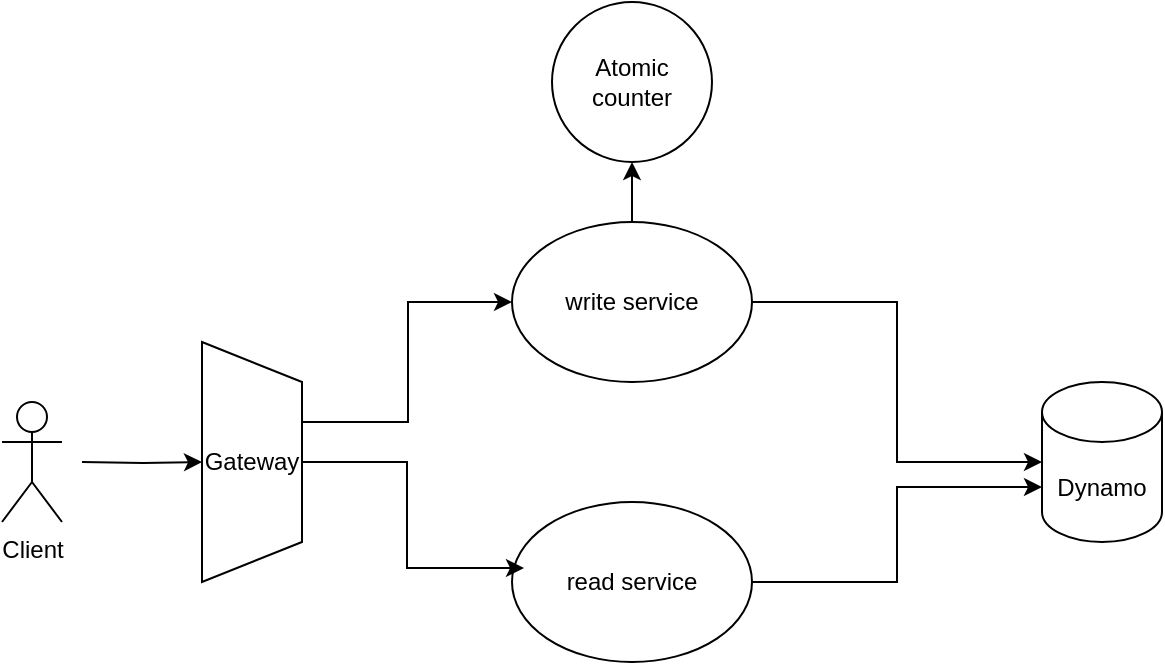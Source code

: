 <mxfile version="26.2.14">
  <diagram name="Page-1" id="HIHJW5go3T7uCI4LzSzF">
    <mxGraphModel dx="1018" dy="655" grid="1" gridSize="10" guides="1" tooltips="1" connect="1" arrows="1" fold="1" page="1" pageScale="1" pageWidth="850" pageHeight="1100" math="0" shadow="0">
      <root>
        <mxCell id="0" />
        <mxCell id="1" parent="0" />
        <mxCell id="sSYQgpPVTo7JMk-Y0rrn-1" value="Dynamo" style="shape=cylinder3;whiteSpace=wrap;html=1;boundedLbl=1;backgroundOutline=1;size=15;" vertex="1" parent="1">
          <mxGeometry x="630" y="280" width="60" height="80" as="geometry" />
        </mxCell>
        <mxCell id="sSYQgpPVTo7JMk-Y0rrn-4" style="edgeStyle=orthogonalEdgeStyle;rounded=0;orthogonalLoop=1;jettySize=auto;html=1;exitX=1;exitY=0.5;exitDx=0;exitDy=0;" edge="1" parent="1" target="sSYQgpPVTo7JMk-Y0rrn-3">
          <mxGeometry relative="1" as="geometry">
            <mxPoint x="150" y="320" as="sourcePoint" />
          </mxGeometry>
        </mxCell>
        <mxCell id="sSYQgpPVTo7JMk-Y0rrn-7" style="edgeStyle=orthogonalEdgeStyle;rounded=0;orthogonalLoop=1;jettySize=auto;html=1;entryX=0;entryY=0.5;entryDx=0;entryDy=0;" edge="1" parent="1" source="sSYQgpPVTo7JMk-Y0rrn-3" target="sSYQgpPVTo7JMk-Y0rrn-5">
          <mxGeometry relative="1" as="geometry">
            <Array as="points">
              <mxPoint x="313" y="300" />
              <mxPoint x="313" y="240" />
            </Array>
          </mxGeometry>
        </mxCell>
        <mxCell id="sSYQgpPVTo7JMk-Y0rrn-3" value="Gateway" style="shape=trapezoid;perimeter=trapezoidPerimeter;whiteSpace=wrap;html=1;fixedSize=1;direction=south;" vertex="1" parent="1">
          <mxGeometry x="210" y="260" width="50" height="120" as="geometry" />
        </mxCell>
        <mxCell id="sSYQgpPVTo7JMk-Y0rrn-11" style="edgeStyle=orthogonalEdgeStyle;rounded=0;orthogonalLoop=1;jettySize=auto;html=1;exitX=0.5;exitY=0;exitDx=0;exitDy=0;" edge="1" parent="1" source="sSYQgpPVTo7JMk-Y0rrn-5" target="sSYQgpPVTo7JMk-Y0rrn-12">
          <mxGeometry relative="1" as="geometry">
            <mxPoint x="425" y="160" as="targetPoint" />
          </mxGeometry>
        </mxCell>
        <mxCell id="sSYQgpPVTo7JMk-Y0rrn-13" style="edgeStyle=orthogonalEdgeStyle;rounded=0;orthogonalLoop=1;jettySize=auto;html=1;" edge="1" parent="1" source="sSYQgpPVTo7JMk-Y0rrn-5" target="sSYQgpPVTo7JMk-Y0rrn-1">
          <mxGeometry relative="1" as="geometry" />
        </mxCell>
        <mxCell id="sSYQgpPVTo7JMk-Y0rrn-5" value="write service" style="ellipse;whiteSpace=wrap;html=1;" vertex="1" parent="1">
          <mxGeometry x="365" y="200" width="120" height="80" as="geometry" />
        </mxCell>
        <mxCell id="sSYQgpPVTo7JMk-Y0rrn-6" value="read service" style="ellipse;whiteSpace=wrap;html=1;" vertex="1" parent="1">
          <mxGeometry x="365" y="340" width="120" height="80" as="geometry" />
        </mxCell>
        <mxCell id="sSYQgpPVTo7JMk-Y0rrn-9" style="edgeStyle=orthogonalEdgeStyle;rounded=0;orthogonalLoop=1;jettySize=auto;html=1;entryX=0.05;entryY=0.413;entryDx=0;entryDy=0;entryPerimeter=0;" edge="1" parent="1" source="sSYQgpPVTo7JMk-Y0rrn-3" target="sSYQgpPVTo7JMk-Y0rrn-6">
          <mxGeometry relative="1" as="geometry" />
        </mxCell>
        <mxCell id="sSYQgpPVTo7JMk-Y0rrn-12" value="Atomic counter" style="ellipse;whiteSpace=wrap;html=1;aspect=fixed;" vertex="1" parent="1">
          <mxGeometry x="385" y="90" width="80" height="80" as="geometry" />
        </mxCell>
        <mxCell id="sSYQgpPVTo7JMk-Y0rrn-14" style="edgeStyle=orthogonalEdgeStyle;rounded=0;orthogonalLoop=1;jettySize=auto;html=1;exitX=1;exitY=0.5;exitDx=0;exitDy=0;entryX=0;entryY=0;entryDx=0;entryDy=52.5;entryPerimeter=0;" edge="1" parent="1" source="sSYQgpPVTo7JMk-Y0rrn-6" target="sSYQgpPVTo7JMk-Y0rrn-1">
          <mxGeometry relative="1" as="geometry" />
        </mxCell>
        <mxCell id="sSYQgpPVTo7JMk-Y0rrn-16" value="Client" style="shape=umlActor;verticalLabelPosition=bottom;verticalAlign=top;html=1;outlineConnect=0;" vertex="1" parent="1">
          <mxGeometry x="110" y="290" width="30" height="60" as="geometry" />
        </mxCell>
      </root>
    </mxGraphModel>
  </diagram>
</mxfile>
